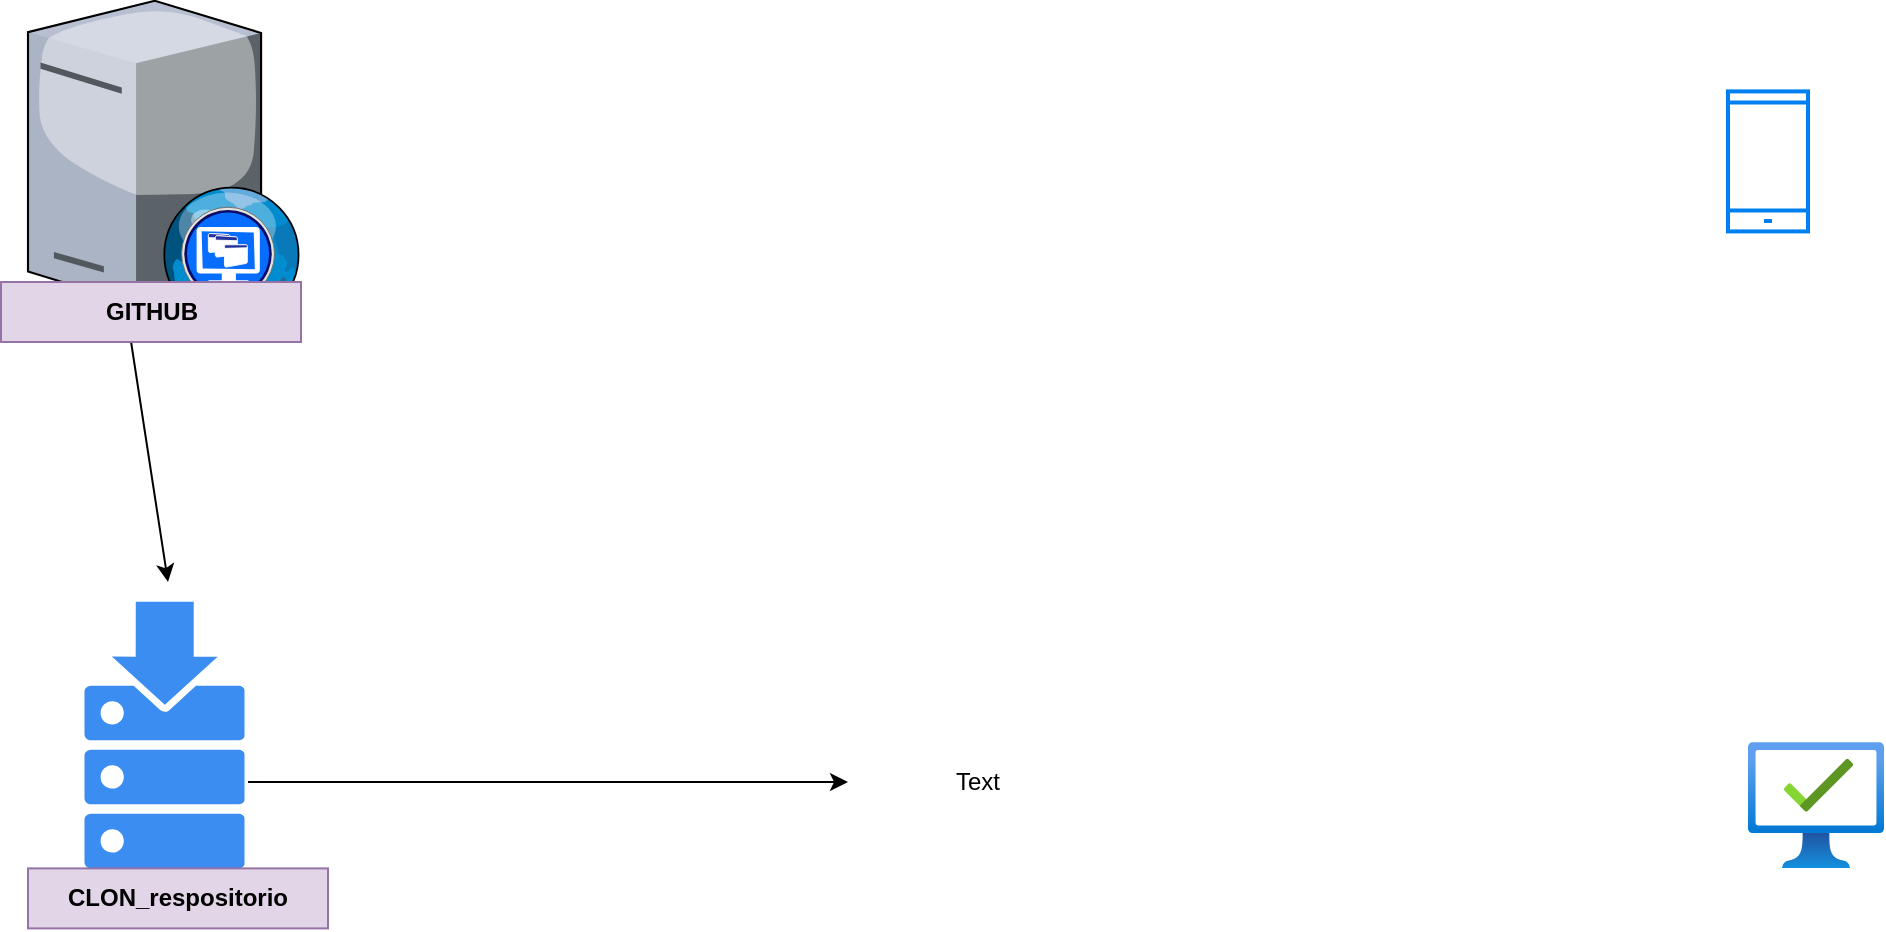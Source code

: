 <mxfile version="26.0.16">
  <diagram name="Página-1" id="3Ccu87QyA_VngT60MWVK">
    <mxGraphModel dx="600" dy="1490" grid="1" gridSize="10" guides="1" tooltips="1" connect="1" arrows="1" fold="1" page="1" pageScale="1" pageWidth="827" pageHeight="1169" math="0" shadow="0">
      <root>
        <mxCell id="0" />
        <mxCell id="1" parent="0" />
        <mxCell id="PSzeSEEeHG4Wpa7OguTj-1" value="" style="sketch=0;html=1;aspect=fixed;strokeColor=none;shadow=0;fillColor=#3B8DF1;verticalAlign=top;labelPosition=center;verticalLabelPosition=bottom;shape=mxgraph.gcp2.repository" vertex="1" parent="1">
          <mxGeometry x="118.25" y="269.86" width="80" height="133.34" as="geometry" />
        </mxCell>
        <mxCell id="PSzeSEEeHG4Wpa7OguTj-2" value="" style="html=1;verticalLabelPosition=bottom;align=center;labelBackgroundColor=#ffffff;verticalAlign=top;strokeWidth=2;strokeColor=#0080F0;shadow=0;dashed=0;shape=mxgraph.ios7.icons.smartphone;" vertex="1" parent="1">
          <mxGeometry x="940" y="14.7" width="40" height="70" as="geometry" />
        </mxCell>
        <mxCell id="PSzeSEEeHG4Wpa7OguTj-3" value="" style="image;aspect=fixed;html=1;points=[];align=center;fontSize=12;image=img/lib/azure2/management_governance/Managed_Desktop.svg;" vertex="1" parent="1">
          <mxGeometry x="950" y="340" width="68" height="63.2" as="geometry" />
        </mxCell>
        <mxCell id="PSzeSEEeHG4Wpa7OguTj-4" value="" style="verticalLabelPosition=bottom;sketch=0;aspect=fixed;html=1;verticalAlign=top;strokeColor=none;align=center;outlineConnect=0;shape=mxgraph.citrix.desktop_web;" vertex="1" parent="1">
          <mxGeometry x="90" y="-30.59" width="136.5" height="160.59" as="geometry" />
        </mxCell>
        <mxCell id="PSzeSEEeHG4Wpa7OguTj-5" value="" style="endArrow=classic;html=1;rounded=0;" edge="1" parent="1">
          <mxGeometry width="50" height="50" relative="1" as="geometry">
            <mxPoint x="140" y="130" as="sourcePoint" />
            <mxPoint x="160" y="260" as="targetPoint" />
          </mxGeometry>
        </mxCell>
        <mxCell id="PSzeSEEeHG4Wpa7OguTj-6" value="" style="endArrow=classic;html=1;rounded=0;" edge="1" parent="1">
          <mxGeometry width="50" height="50" relative="1" as="geometry">
            <mxPoint x="200" y="360" as="sourcePoint" />
            <mxPoint x="500" y="360" as="targetPoint" />
          </mxGeometry>
        </mxCell>
        <mxCell id="PSzeSEEeHG4Wpa7OguTj-7" value="GITHUB" style="text;html=1;align=center;verticalAlign=middle;whiteSpace=wrap;rounded=0;fontStyle=1;fillColor=#e1d5e7;strokeColor=#9673a6;" vertex="1" parent="1">
          <mxGeometry x="76.5" y="110" width="150" height="30" as="geometry" />
        </mxCell>
        <mxCell id="PSzeSEEeHG4Wpa7OguTj-8" value="CLON_respositorio" style="text;html=1;align=center;verticalAlign=middle;whiteSpace=wrap;rounded=0;fontStyle=1;fillColor=#e1d5e7;strokeColor=#9673a6;" vertex="1" parent="1">
          <mxGeometry x="90" y="403.2" width="150" height="30" as="geometry" />
        </mxCell>
        <mxCell id="PSzeSEEeHG4Wpa7OguTj-9" value="Text" style="text;html=1;align=center;verticalAlign=middle;whiteSpace=wrap;rounded=0;" vertex="1" parent="1">
          <mxGeometry x="500" y="340" width="130" height="40" as="geometry" />
        </mxCell>
      </root>
    </mxGraphModel>
  </diagram>
</mxfile>
